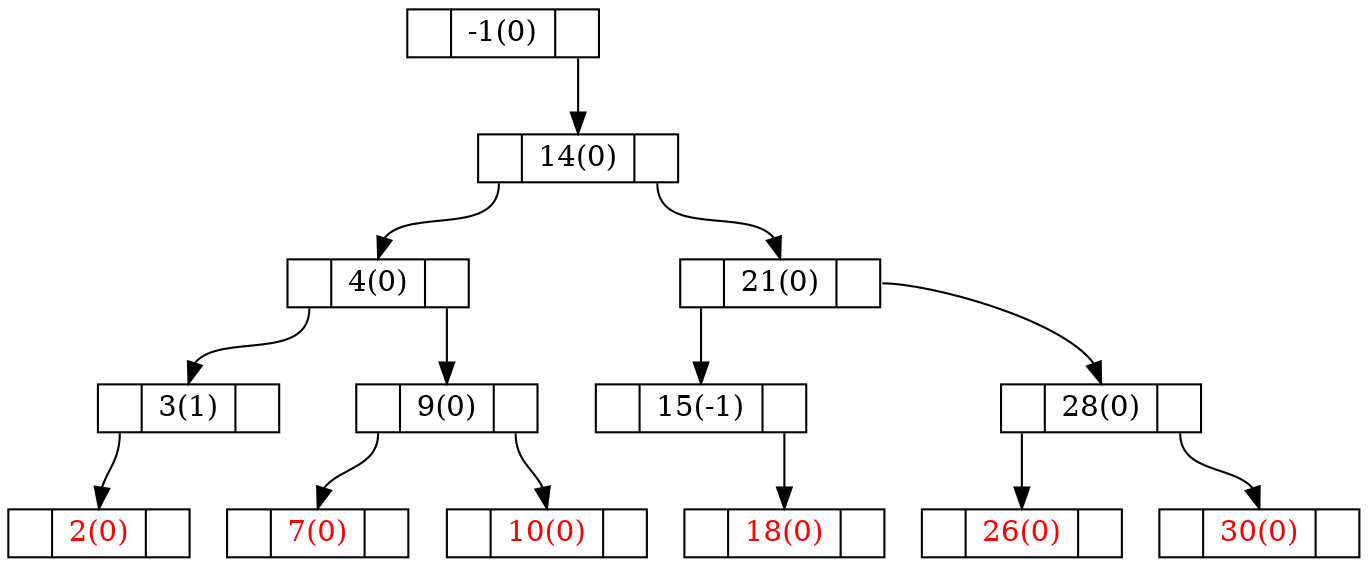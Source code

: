 digraph G {
node [shape = record, height = .1, color = "black"];
-1[label = "<L> |<D> -1(0)|<R> "];
14[label = "<L> |<D> 14(0)|<R> "];
4[label = "<L> |<D> 4(0)|<R> "];
21[label = "<L> |<D> 21(0)|<R> "];
3[label = "<L> |<D> 3(1)|<R> "];
9[label = "<L> |<D> 9(0)|<R> "];
15[label = "<L> |<D> 15(-1)|<R> "];
28[label = "<L> |<D> 28(0)|<R> "];
2[label = "<L> |<D> 2(0)|<R> ",fontcolor="red"];
7[label = "<L> |<D> 7(0)|<R> ",fontcolor="red"];
10[label = "<L> |<D> 10(0)|<R> ",fontcolor="red"];
18[label = "<L> |<D> 18(0)|<R> ",fontcolor="red"];
26[label = "<L> |<D> 26(0)|<R> ",fontcolor="red"];
30[label = "<L> |<D> 30(0)|<R> ",fontcolor="red"];
"-1":R -> "14":D;
"14":L -> "4":D;
"14":R -> "21":D;
"4":L -> "3":D;
"4":R -> "9":D;
"21":L -> "15":D;
"21":R -> "28":D;
"3":L -> "2":D;
"9":L -> "7":D;
"9":R -> "10":D;
"15":R -> "18":D;
"28":L -> "26":D;
"28":R -> "30":D;
}
